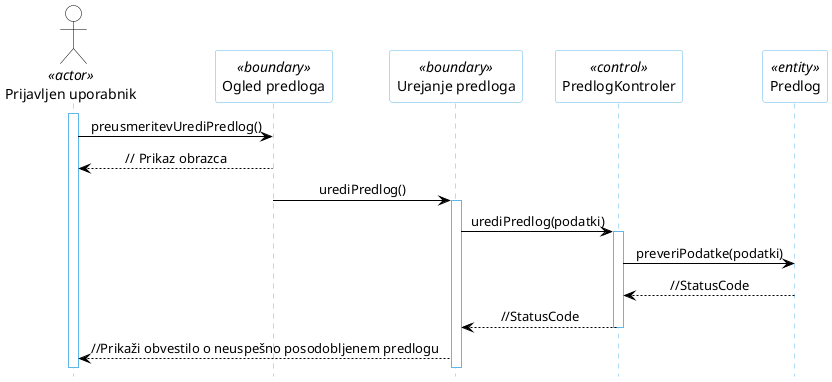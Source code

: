@startuml
hide footbox

skinparam backgroundcolor transparent
skinparam defaultTextAlignment center
skinparam actorBorderColor black
skinparam actorBackgroundColor white
skinparam arrowColor black  
skinparam sequenceLifeLineBorderColor #5FB8EC
skinparam sequenceParticipantBorderColor #5FB8EC
skinparam sequenceParticipantBackgroundColor white

actor "Prijavljen uporabnik" as U1 <<actor>>

participant "Ogled predloga" as R6 <<boundary>>
participant "Urejanje predloga" as R5 <<boundary>>
participant "PredlogKontroler" as R2 <<control>>
participant "Predlog" as R4 <<entity>>

activate U1
U1 -> R6: preusmeritevUrediPredlog()
R6 --> U1: // Prikaz obrazca
R6 -> R5: urediPredlog()
activate R5
R5 -> R2: urediPredlog(podatki)
activate R2
R2 -> R4: preveriPodatke(podatki)
R4 --> R2: //StatusCode
R2 --> R5: //StatusCode
deactivate R2
R5 --> U1: //Prikaži obvestilo o neuspešno posodobljenem predlogu
@enduml

